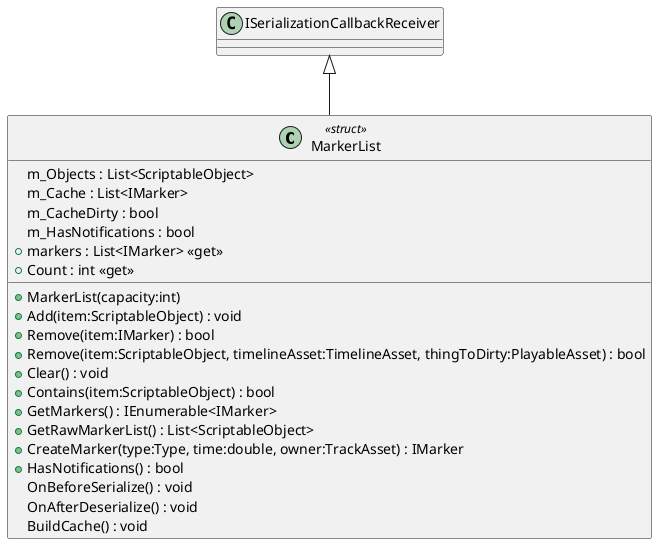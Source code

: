 @startuml
class MarkerList <<struct>> {
    m_Objects : List<ScriptableObject>
    m_Cache : List<IMarker>
    m_CacheDirty : bool
    m_HasNotifications : bool
    + markers : List<IMarker> <<get>>
    + MarkerList(capacity:int)
    + Add(item:ScriptableObject) : void
    + Remove(item:IMarker) : bool
    + Remove(item:ScriptableObject, timelineAsset:TimelineAsset, thingToDirty:PlayableAsset) : bool
    + Clear() : void
    + Contains(item:ScriptableObject) : bool
    + GetMarkers() : IEnumerable<IMarker>
    + Count : int <<get>>
    + GetRawMarkerList() : List<ScriptableObject>
    + CreateMarker(type:Type, time:double, owner:TrackAsset) : IMarker
    + HasNotifications() : bool
    OnBeforeSerialize() : void
    OnAfterDeserialize() : void
    BuildCache() : void
}
ISerializationCallbackReceiver <|-- MarkerList
@enduml
